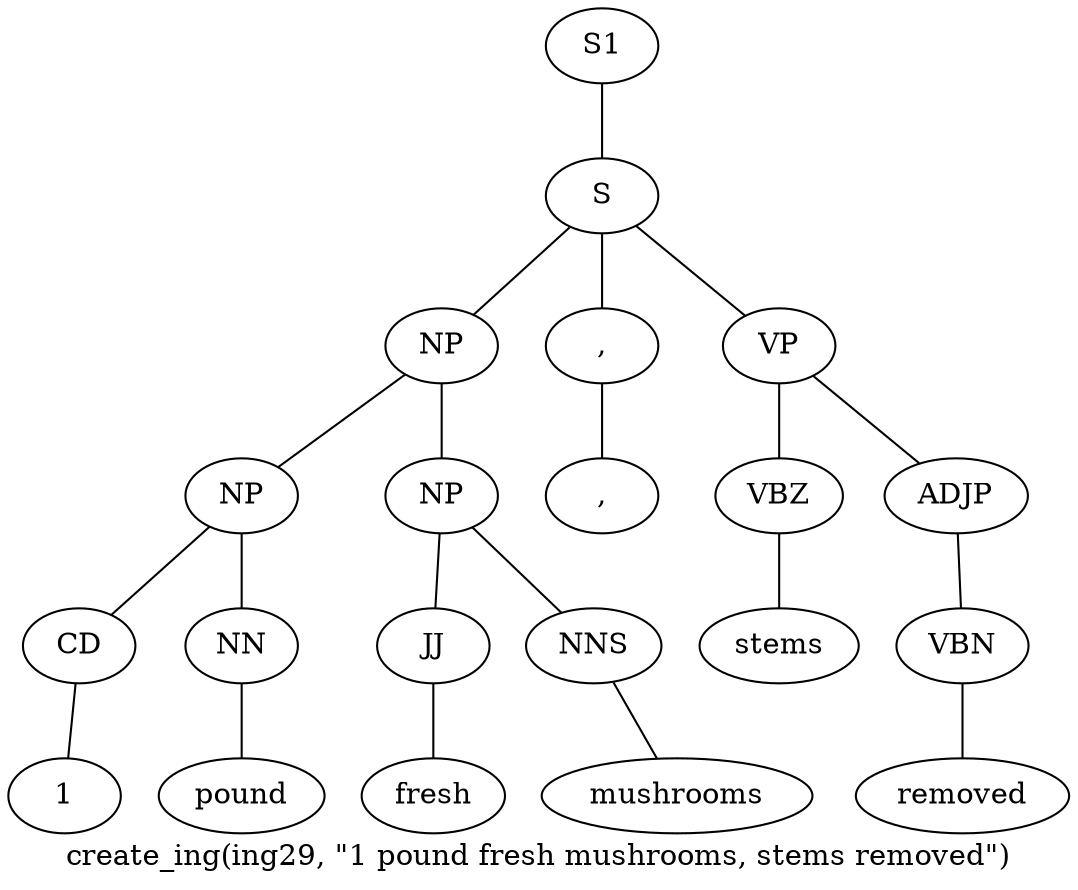 graph SyntaxGraph {
	label = "create_ing(ing29, \"1 pound fresh mushrooms, stems removed\")";
	Node0 [label="S1"];
	Node1 [label="S"];
	Node2 [label="NP"];
	Node3 [label="NP"];
	Node4 [label="CD"];
	Node5 [label="1"];
	Node6 [label="NN"];
	Node7 [label="pound"];
	Node8 [label="NP"];
	Node9 [label="JJ"];
	Node10 [label="fresh"];
	Node11 [label="NNS"];
	Node12 [label="mushrooms"];
	Node13 [label=","];
	Node14 [label=","];
	Node15 [label="VP"];
	Node16 [label="VBZ"];
	Node17 [label="stems"];
	Node18 [label="ADJP"];
	Node19 [label="VBN"];
	Node20 [label="removed"];

	Node0 -- Node1;
	Node1 -- Node2;
	Node1 -- Node13;
	Node1 -- Node15;
	Node2 -- Node3;
	Node2 -- Node8;
	Node3 -- Node4;
	Node3 -- Node6;
	Node4 -- Node5;
	Node6 -- Node7;
	Node8 -- Node9;
	Node8 -- Node11;
	Node9 -- Node10;
	Node11 -- Node12;
	Node13 -- Node14;
	Node15 -- Node16;
	Node15 -- Node18;
	Node16 -- Node17;
	Node18 -- Node19;
	Node19 -- Node20;
}